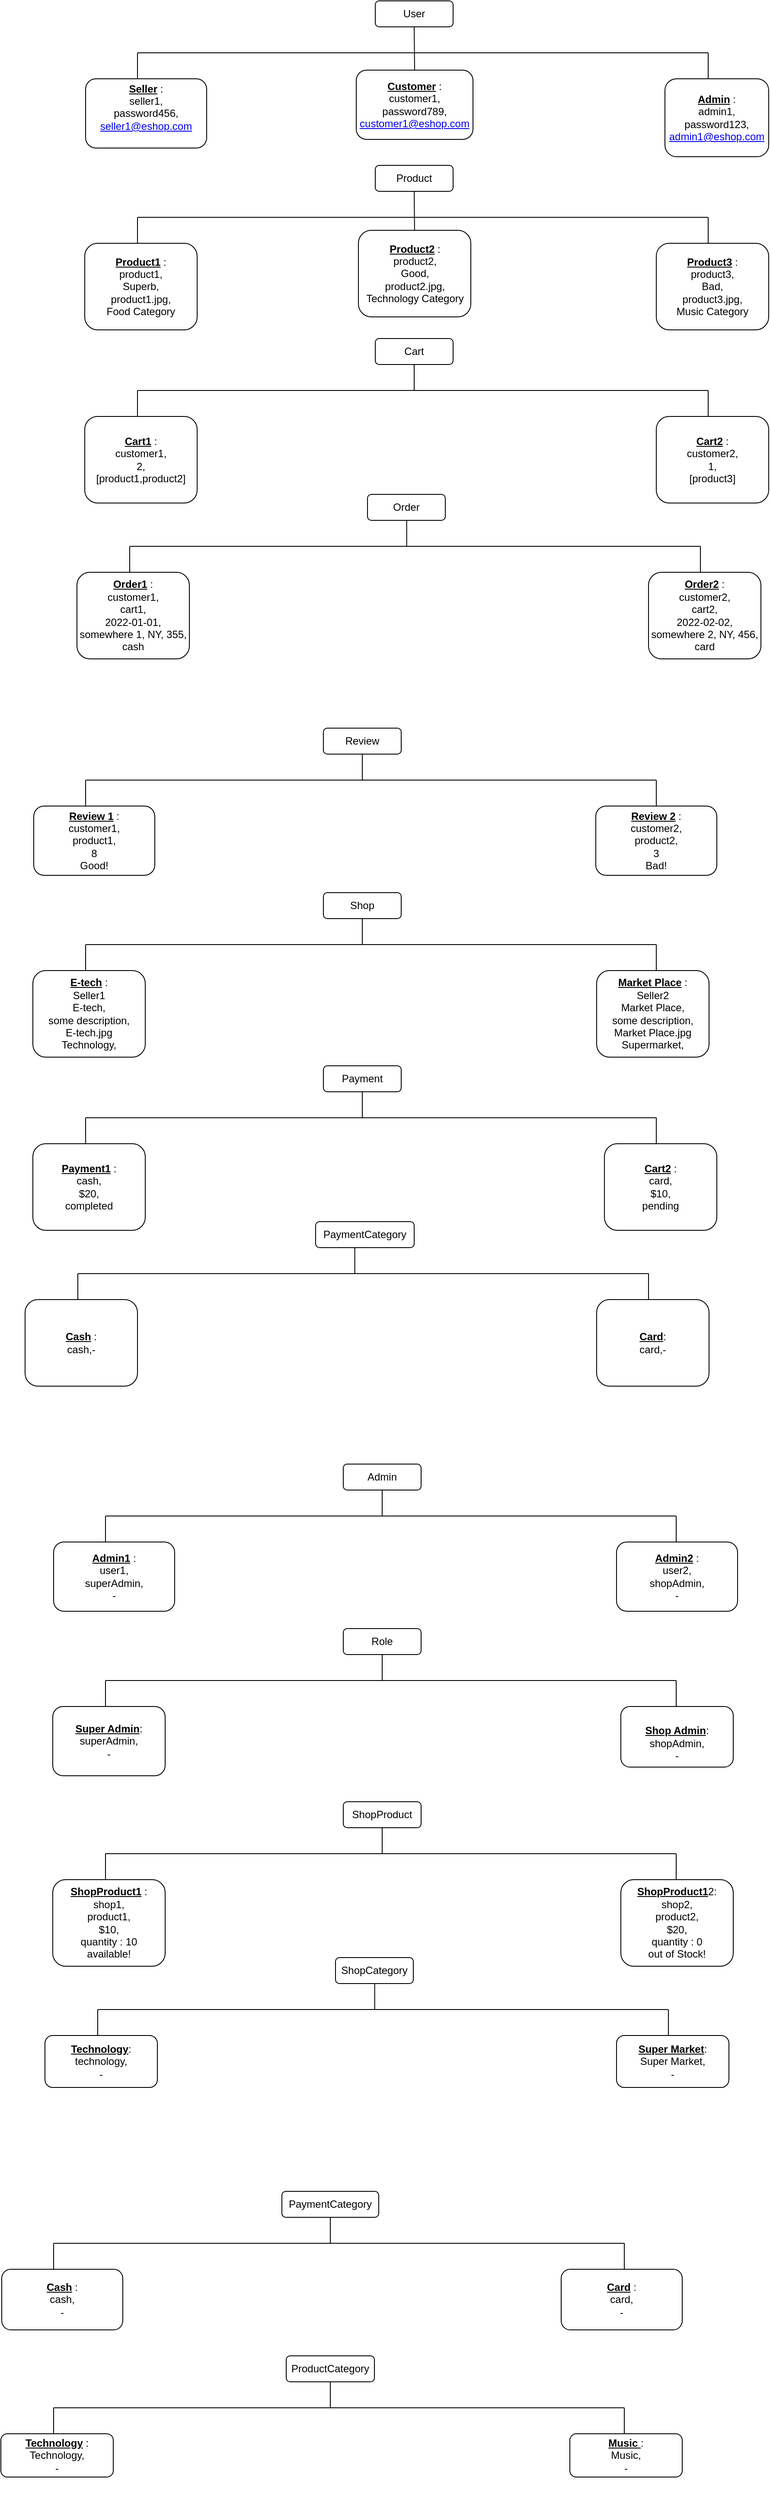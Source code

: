 <mxfile version="20.8.16" type="device"><diagram id="eTIcWyOw3CPI8mqnTK95" name="Page-1"><mxGraphModel dx="1120" dy="427" grid="1" gridSize="10" guides="1" tooltips="1" connect="1" arrows="1" fold="1" page="1" pageScale="1" pageWidth="1100" pageHeight="850" math="0" shadow="0"><root><mxCell id="0"/><mxCell id="1" parent="0"/><mxCell id="rBrUGcWMGf4Iu8-zCQLB-1" value="User" style="rounded=1;whiteSpace=wrap;html=1;" parent="1" vertex="1"><mxGeometry x="505" y="50" width="90" height="30" as="geometry"/></mxCell><mxCell id="rBrUGcWMGf4Iu8-zCQLB-2" value="&lt;div&gt;&lt;u&gt;&lt;b&gt;&lt;br&gt;&lt;/b&gt;&lt;/u&gt;&lt;/div&gt;&lt;div&gt;&lt;u&gt;&lt;b&gt;&lt;br&gt;&lt;/b&gt;&lt;/u&gt;&lt;/div&gt;&lt;div&gt;&lt;u&gt;&lt;b&gt;Customer&lt;/b&gt;&lt;/u&gt; :&lt;/div&gt;&lt;div&gt;customer1,&lt;/div&gt;&lt;div&gt;password789,&lt;/div&gt;&lt;div&gt;&lt;a target=&quot;_new&quot; href=&quot;mailto:admin1@eshop.com&quot;&gt;customer1@eshop.com&lt;/a&gt;&lt;/div&gt;&lt;div&gt;&lt;br&gt;&lt;br&gt;&lt;/div&gt;" style="rounded=1;whiteSpace=wrap;html=1;" parent="1" vertex="1"><mxGeometry x="483" y="130" width="135" height="80" as="geometry"/></mxCell><mxCell id="rBrUGcWMGf4Iu8-zCQLB-3" value="&lt;div&gt;&lt;u&gt;&lt;b&gt;Admin&lt;/b&gt;&lt;/u&gt; :&lt;/div&gt;&lt;div&gt;admin1,&lt;/div&gt;&lt;div&gt;password123,&lt;/div&gt;&lt;div&gt;&lt;a target=&quot;_new&quot; href=&quot;mailto:admin1@eshop.com&quot;&gt;admin1@eshop.com&lt;/a&gt;&lt;/div&gt;" style="rounded=1;whiteSpace=wrap;html=1;" parent="1" vertex="1"><mxGeometry x="840" y="140" width="120" height="90" as="geometry"/></mxCell><mxCell id="rBrUGcWMGf4Iu8-zCQLB-4" value="&lt;div&gt;&lt;u&gt;&lt;b&gt;&lt;br&gt;&lt;/b&gt;&lt;/u&gt;&lt;/div&gt;&lt;div&gt;&lt;u&gt;&lt;b&gt;&lt;br&gt;&lt;/b&gt;&lt;/u&gt;&lt;/div&gt;&lt;div&gt;&lt;u&gt;&lt;b&gt;Seller&lt;/b&gt;&lt;/u&gt; :&lt;/div&gt;&lt;div&gt;seller1,&lt;/div&gt;&lt;div&gt;password456,&lt;/div&gt;&lt;div&gt;&lt;a target=&quot;_new&quot; href=&quot;mailto:admin1@eshop.com&quot;&gt;seller1@eshop.com&lt;/a&gt;&lt;/div&gt;&lt;div&gt;&lt;br&gt;&lt;br&gt;&lt;br&gt;&lt;/div&gt;" style="rounded=1;whiteSpace=wrap;html=1;" parent="1" vertex="1"><mxGeometry x="170" y="140" width="140" height="80" as="geometry"/></mxCell><mxCell id="rBrUGcWMGf4Iu8-zCQLB-5" value="" style="endArrow=none;html=1;rounded=0;entryX=0.5;entryY=1;entryDx=0;entryDy=0;exitX=0.5;exitY=0;exitDx=0;exitDy=0;" parent="1" source="rBrUGcWMGf4Iu8-zCQLB-2" target="rBrUGcWMGf4Iu8-zCQLB-1" edge="1"><mxGeometry width="50" height="50" relative="1" as="geometry"><mxPoint x="650" y="340" as="sourcePoint"/><mxPoint x="700" y="290" as="targetPoint"/></mxGeometry></mxCell><mxCell id="rBrUGcWMGf4Iu8-zCQLB-6" value="" style="endArrow=none;html=1;rounded=0;" parent="1" edge="1"><mxGeometry width="50" height="50" relative="1" as="geometry"><mxPoint x="890" y="110" as="sourcePoint"/><mxPoint x="550" y="110" as="targetPoint"/></mxGeometry></mxCell><mxCell id="rBrUGcWMGf4Iu8-zCQLB-7" value="" style="endArrow=none;html=1;rounded=0;" parent="1" edge="1"><mxGeometry width="50" height="50" relative="1" as="geometry"><mxPoint x="550" y="110" as="sourcePoint"/><mxPoint x="230" y="110" as="targetPoint"/></mxGeometry></mxCell><mxCell id="rBrUGcWMGf4Iu8-zCQLB-8" value="" style="endArrow=none;html=1;rounded=0;" parent="1" edge="1"><mxGeometry width="50" height="50" relative="1" as="geometry"><mxPoint x="890" y="140" as="sourcePoint"/><mxPoint x="890" y="110" as="targetPoint"/></mxGeometry></mxCell><mxCell id="rBrUGcWMGf4Iu8-zCQLB-9" value="" style="endArrow=none;html=1;rounded=0;" parent="1" edge="1"><mxGeometry width="50" height="50" relative="1" as="geometry"><mxPoint x="230" y="140" as="sourcePoint"/><mxPoint x="230" y="110" as="targetPoint"/></mxGeometry></mxCell><mxCell id="rBrUGcWMGf4Iu8-zCQLB-10" value="Product" style="rounded=1;whiteSpace=wrap;html=1;" parent="1" vertex="1"><mxGeometry x="505" y="240" width="90" height="30" as="geometry"/></mxCell><mxCell id="rBrUGcWMGf4Iu8-zCQLB-13" value="&lt;div&gt;&lt;u&gt;&lt;b&gt;&lt;br&gt;&lt;/b&gt;&lt;/u&gt;&lt;/div&gt;&lt;div&gt;&lt;u&gt;&lt;b&gt;&lt;br&gt;&lt;/b&gt;&lt;/u&gt;&lt;/div&gt;&lt;div&gt;&lt;u&gt;&lt;b&gt;&lt;br&gt;&lt;/b&gt;&lt;/u&gt;&lt;/div&gt;&lt;div&gt;&lt;u&gt;&lt;b&gt;Product1&lt;/b&gt;&lt;/u&gt; :&lt;/div&gt;&lt;div&gt;product1,&lt;/div&gt;&lt;div&gt;Superb,&lt;/div&gt;&lt;div&gt;product1.jpg,&lt;/div&gt;&lt;div&gt;Food Category&lt;br&gt;&lt;/div&gt;&lt;div&gt;&lt;br&gt;&lt;br&gt;&lt;br&gt;&lt;/div&gt;" style="rounded=1;whiteSpace=wrap;html=1;" parent="1" vertex="1"><mxGeometry x="169" y="330" width="130" height="100" as="geometry"/></mxCell><mxCell id="rBrUGcWMGf4Iu8-zCQLB-14" value="" style="endArrow=none;html=1;rounded=0;entryX=0.5;entryY=1;entryDx=0;entryDy=0;exitX=0.5;exitY=0;exitDx=0;exitDy=0;" parent="1" target="rBrUGcWMGf4Iu8-zCQLB-10" edge="1"><mxGeometry width="50" height="50" relative="1" as="geometry"><mxPoint x="550.5" y="320" as="sourcePoint"/><mxPoint x="700" y="480" as="targetPoint"/></mxGeometry></mxCell><mxCell id="rBrUGcWMGf4Iu8-zCQLB-15" value="" style="endArrow=none;html=1;rounded=0;" parent="1" edge="1"><mxGeometry width="50" height="50" relative="1" as="geometry"><mxPoint x="890" y="300" as="sourcePoint"/><mxPoint x="550" y="300" as="targetPoint"/></mxGeometry></mxCell><mxCell id="rBrUGcWMGf4Iu8-zCQLB-16" value="" style="endArrow=none;html=1;rounded=0;" parent="1" edge="1"><mxGeometry width="50" height="50" relative="1" as="geometry"><mxPoint x="550" y="300" as="sourcePoint"/><mxPoint x="230" y="300" as="targetPoint"/></mxGeometry></mxCell><mxCell id="rBrUGcWMGf4Iu8-zCQLB-17" value="" style="endArrow=none;html=1;rounded=0;" parent="1" edge="1"><mxGeometry width="50" height="50" relative="1" as="geometry"><mxPoint x="890" y="330" as="sourcePoint"/><mxPoint x="890" y="300" as="targetPoint"/></mxGeometry></mxCell><mxCell id="rBrUGcWMGf4Iu8-zCQLB-18" value="" style="endArrow=none;html=1;rounded=0;" parent="1" edge="1"><mxGeometry width="50" height="50" relative="1" as="geometry"><mxPoint x="230" y="330" as="sourcePoint"/><mxPoint x="230" y="300" as="targetPoint"/></mxGeometry></mxCell><mxCell id="rBrUGcWMGf4Iu8-zCQLB-19" value="&lt;div&gt;&lt;u&gt;&lt;b&gt;&lt;br&gt;&lt;/b&gt;&lt;/u&gt;&lt;/div&gt;&lt;div&gt;&lt;u&gt;&lt;b&gt;&lt;br&gt;&lt;/b&gt;&lt;/u&gt;&lt;/div&gt;&lt;div&gt;&lt;u&gt;&lt;b&gt;&lt;br&gt;&lt;/b&gt;&lt;/u&gt;&lt;/div&gt;&lt;div&gt;&lt;u&gt;&lt;b&gt;Product2&lt;/b&gt;&lt;/u&gt; :&lt;/div&gt;&lt;div&gt;product2,&lt;/div&gt;&lt;div&gt;Good,&lt;/div&gt;&lt;div&gt;product2.jpg,&lt;/div&gt;&lt;div&gt;Technology Category&lt;br&gt;&lt;/div&gt;&lt;div&gt;&lt;br&gt;&lt;br&gt;&lt;br&gt;&lt;/div&gt;" style="rounded=1;whiteSpace=wrap;html=1;" parent="1" vertex="1"><mxGeometry x="485.5" y="315" width="130" height="100" as="geometry"/></mxCell><mxCell id="rBrUGcWMGf4Iu8-zCQLB-20" value="&lt;div&gt;&lt;u&gt;&lt;b&gt;&lt;br&gt;&lt;/b&gt;&lt;/u&gt;&lt;/div&gt;&lt;div&gt;&lt;u&gt;&lt;b&gt;&lt;br&gt;&lt;/b&gt;&lt;/u&gt;&lt;/div&gt;&lt;div&gt;&lt;u&gt;&lt;b&gt;&lt;br&gt;&lt;/b&gt;&lt;/u&gt;&lt;/div&gt;&lt;div&gt;&lt;u&gt;&lt;b&gt;Product3&lt;/b&gt;&lt;/u&gt; :&lt;/div&gt;&lt;div&gt;product3,&lt;/div&gt;&lt;div&gt;Bad,&lt;/div&gt;&lt;div&gt;product3.jpg,&lt;/div&gt;&lt;div&gt;Music Category&lt;br&gt;&lt;/div&gt;&lt;div&gt;&lt;br&gt;&lt;br&gt;&lt;br&gt;&lt;/div&gt;" style="rounded=1;whiteSpace=wrap;html=1;" parent="1" vertex="1"><mxGeometry x="830" y="330" width="130" height="100" as="geometry"/></mxCell><mxCell id="rBrUGcWMGf4Iu8-zCQLB-21" value="Cart" style="rounded=1;whiteSpace=wrap;html=1;" parent="1" vertex="1"><mxGeometry x="505" y="440" width="90" height="30" as="geometry"/></mxCell><mxCell id="rBrUGcWMGf4Iu8-zCQLB-22" value="&lt;div&gt;&lt;u&gt;&lt;b&gt;&lt;br&gt;&lt;/b&gt;&lt;/u&gt;&lt;/div&gt;&lt;div&gt;&lt;u&gt;&lt;b&gt;&lt;br&gt;&lt;/b&gt;&lt;/u&gt;&lt;/div&gt;&lt;div&gt;&lt;u&gt;&lt;b&gt;&lt;br&gt;&lt;/b&gt;&lt;/u&gt;&lt;/div&gt;&lt;div&gt;&lt;u&gt;&lt;b&gt;Cart1&lt;/b&gt;&lt;/u&gt; :&lt;/div&gt;&lt;div&gt;customer1,&lt;/div&gt;&lt;div&gt;2,&lt;/div&gt;[product1,product2]&lt;br&gt;&lt;div&gt;&lt;br&gt;&lt;br&gt;&lt;br&gt;&lt;/div&gt;" style="rounded=1;whiteSpace=wrap;html=1;" parent="1" vertex="1"><mxGeometry x="169" y="530" width="130" height="100" as="geometry"/></mxCell><mxCell id="rBrUGcWMGf4Iu8-zCQLB-23" value="" style="endArrow=none;html=1;rounded=0;" parent="1" edge="1"><mxGeometry width="50" height="50" relative="1" as="geometry"><mxPoint x="890" y="500" as="sourcePoint"/><mxPoint x="550" y="500" as="targetPoint"/></mxGeometry></mxCell><mxCell id="rBrUGcWMGf4Iu8-zCQLB-24" value="" style="endArrow=none;html=1;rounded=0;" parent="1" edge="1"><mxGeometry width="50" height="50" relative="1" as="geometry"><mxPoint x="550" y="500" as="sourcePoint"/><mxPoint x="230" y="500" as="targetPoint"/></mxGeometry></mxCell><mxCell id="rBrUGcWMGf4Iu8-zCQLB-27" value="" style="endArrow=none;html=1;rounded=0;" parent="1" edge="1"><mxGeometry width="50" height="50" relative="1" as="geometry"><mxPoint x="230" y="530" as="sourcePoint"/><mxPoint x="230" y="500" as="targetPoint"/></mxGeometry></mxCell><mxCell id="rBrUGcWMGf4Iu8-zCQLB-32" value="" style="endArrow=none;html=1;rounded=0;" parent="1" edge="1"><mxGeometry width="50" height="50" relative="1" as="geometry"><mxPoint x="890" y="530" as="sourcePoint"/><mxPoint x="890" y="500" as="targetPoint"/></mxGeometry></mxCell><mxCell id="rBrUGcWMGf4Iu8-zCQLB-33" value="" style="endArrow=none;html=1;rounded=0;entryX=0.5;entryY=1;entryDx=0;entryDy=0;" parent="1" target="rBrUGcWMGf4Iu8-zCQLB-21" edge="1"><mxGeometry width="50" height="50" relative="1" as="geometry"><mxPoint x="550" y="500" as="sourcePoint"/><mxPoint x="660" y="470" as="targetPoint"/></mxGeometry></mxCell><mxCell id="rBrUGcWMGf4Iu8-zCQLB-34" value="&lt;div&gt;&lt;u&gt;&lt;b&gt;&lt;br&gt;&lt;/b&gt;&lt;/u&gt;&lt;/div&gt;&lt;div&gt;&lt;u&gt;&lt;b&gt;&lt;br&gt;&lt;/b&gt;&lt;/u&gt;&lt;/div&gt;&lt;div&gt;&lt;u&gt;&lt;b&gt;&lt;br&gt;&lt;/b&gt;&lt;/u&gt;&lt;/div&gt;&lt;div&gt;&lt;u&gt;&lt;b&gt;Cart2&lt;/b&gt;&lt;/u&gt; :&lt;/div&gt;&lt;div&gt;customer2,&lt;/div&gt;&lt;div&gt;1,&lt;/div&gt;[product3]&lt;br&gt;&lt;div&gt;&lt;br&gt;&lt;br&gt;&lt;br&gt;&lt;/div&gt;" style="rounded=1;whiteSpace=wrap;html=1;" parent="1" vertex="1"><mxGeometry x="830" y="530" width="130" height="100" as="geometry"/></mxCell><mxCell id="rBrUGcWMGf4Iu8-zCQLB-35" value="Order" style="rounded=1;whiteSpace=wrap;html=1;" parent="1" vertex="1"><mxGeometry x="496" y="620" width="90" height="30" as="geometry"/></mxCell><mxCell id="rBrUGcWMGf4Iu8-zCQLB-36" value="&lt;div&gt;&lt;u&gt;&lt;b&gt;&lt;br&gt;&lt;/b&gt;&lt;/u&gt;&lt;/div&gt;&lt;div&gt;&lt;u&gt;&lt;b&gt;Order1&lt;/b&gt;&lt;/u&gt; :&lt;/div&gt;&lt;div&gt;customer1,&lt;/div&gt;&lt;div&gt;cart1,&lt;/div&gt;2022-01-01,&lt;div&gt;somewhere 1, NY, 355,&lt;/div&gt;&lt;div&gt;cash&lt;br&gt;&lt;br&gt;&lt;/div&gt;" style="rounded=1;whiteSpace=wrap;html=1;" parent="1" vertex="1"><mxGeometry x="160" y="710" width="130" height="100" as="geometry"/></mxCell><mxCell id="rBrUGcWMGf4Iu8-zCQLB-37" value="" style="endArrow=none;html=1;rounded=0;" parent="1" edge="1"><mxGeometry width="50" height="50" relative="1" as="geometry"><mxPoint x="881" y="680" as="sourcePoint"/><mxPoint x="541" y="680" as="targetPoint"/></mxGeometry></mxCell><mxCell id="rBrUGcWMGf4Iu8-zCQLB-38" value="" style="endArrow=none;html=1;rounded=0;" parent="1" edge="1"><mxGeometry width="50" height="50" relative="1" as="geometry"><mxPoint x="541" y="680" as="sourcePoint"/><mxPoint x="221" y="680" as="targetPoint"/></mxGeometry></mxCell><mxCell id="rBrUGcWMGf4Iu8-zCQLB-39" value="" style="endArrow=none;html=1;rounded=0;" parent="1" edge="1"><mxGeometry width="50" height="50" relative="1" as="geometry"><mxPoint x="221" y="710" as="sourcePoint"/><mxPoint x="221" y="680" as="targetPoint"/></mxGeometry></mxCell><mxCell id="rBrUGcWMGf4Iu8-zCQLB-41" value="" style="endArrow=none;html=1;rounded=0;entryX=0.5;entryY=1;entryDx=0;entryDy=0;" parent="1" edge="1"><mxGeometry width="50" height="50" relative="1" as="geometry"><mxPoint x="541.32" y="680" as="sourcePoint"/><mxPoint x="541.32" y="650" as="targetPoint"/></mxGeometry></mxCell><mxCell id="rBrUGcWMGf4Iu8-zCQLB-42" value="" style="endArrow=none;html=1;rounded=0;entryX=0.5;entryY=1;entryDx=0;entryDy=0;" parent="1" edge="1"><mxGeometry width="50" height="50" relative="1" as="geometry"><mxPoint x="881" y="710" as="sourcePoint"/><mxPoint x="881" y="680" as="targetPoint"/></mxGeometry></mxCell><mxCell id="rBrUGcWMGf4Iu8-zCQLB-43" value="&lt;div&gt;&lt;u&gt;&lt;b&gt;&lt;br&gt;&lt;/b&gt;&lt;/u&gt;&lt;/div&gt;&lt;div&gt;&lt;u&gt;&lt;b&gt;Order2&lt;/b&gt;&lt;/u&gt; :&lt;/div&gt;&lt;div&gt;customer2,&lt;/div&gt;&lt;div&gt;cart2,&lt;/div&gt;2022-02-02,&lt;div&gt;somewhere 2, NY, 456,&lt;/div&gt;&lt;div&gt;card&lt;br&gt;&lt;br&gt;&lt;/div&gt;" style="rounded=1;whiteSpace=wrap;html=1;" parent="1" vertex="1"><mxGeometry x="821" y="710" width="130" height="100" as="geometry"/></mxCell><mxCell id="pLvJHmF-x3CazgX4-wGJ-3" value="Review" style="rounded=1;whiteSpace=wrap;html=1;" vertex="1" parent="1"><mxGeometry x="445" y="890" width="90" height="30" as="geometry"/></mxCell><mxCell id="pLvJHmF-x3CazgX4-wGJ-6" value="&lt;div&gt;&lt;u&gt;&lt;b&gt;&lt;br&gt;&lt;/b&gt;&lt;/u&gt;&lt;/div&gt;&lt;div&gt;&lt;u&gt;&lt;b&gt;&lt;br&gt;&lt;/b&gt;&lt;/u&gt;&lt;/div&gt;&lt;div&gt;&lt;u&gt;&lt;b&gt;Review 1&lt;/b&gt;&lt;/u&gt; :&lt;/div&gt;&lt;div&gt;customer1,&lt;/div&gt;&lt;div&gt;product1,&lt;/div&gt;&lt;div&gt;8&lt;br&gt;&lt;/div&gt;&lt;div&gt;Good!&lt;br&gt;&lt;br&gt;&lt;br&gt;&lt;/div&gt;" style="rounded=1;whiteSpace=wrap;html=1;" vertex="1" parent="1"><mxGeometry x="110" y="980" width="140" height="80" as="geometry"/></mxCell><mxCell id="pLvJHmF-x3CazgX4-wGJ-7" value="" style="endArrow=none;html=1;rounded=0;entryX=0.5;entryY=1;entryDx=0;entryDy=0;" edge="1" parent="1" target="pLvJHmF-x3CazgX4-wGJ-3"><mxGeometry width="50" height="50" relative="1" as="geometry"><mxPoint x="490" y="950" as="sourcePoint"/><mxPoint x="640" y="1130" as="targetPoint"/></mxGeometry></mxCell><mxCell id="pLvJHmF-x3CazgX4-wGJ-8" value="" style="endArrow=none;html=1;rounded=0;" edge="1" parent="1"><mxGeometry width="50" height="50" relative="1" as="geometry"><mxPoint x="830" y="950" as="sourcePoint"/><mxPoint x="490" y="950" as="targetPoint"/></mxGeometry></mxCell><mxCell id="pLvJHmF-x3CazgX4-wGJ-9" value="" style="endArrow=none;html=1;rounded=0;" edge="1" parent="1"><mxGeometry width="50" height="50" relative="1" as="geometry"><mxPoint x="490" y="950" as="sourcePoint"/><mxPoint x="170" y="950" as="targetPoint"/></mxGeometry></mxCell><mxCell id="pLvJHmF-x3CazgX4-wGJ-10" value="" style="endArrow=none;html=1;rounded=0;" edge="1" parent="1"><mxGeometry width="50" height="50" relative="1" as="geometry"><mxPoint x="830" y="980" as="sourcePoint"/><mxPoint x="830" y="950" as="targetPoint"/></mxGeometry></mxCell><mxCell id="pLvJHmF-x3CazgX4-wGJ-11" value="" style="endArrow=none;html=1;rounded=0;" edge="1" parent="1"><mxGeometry width="50" height="50" relative="1" as="geometry"><mxPoint x="170" y="980" as="sourcePoint"/><mxPoint x="170" y="950" as="targetPoint"/></mxGeometry></mxCell><mxCell id="pLvJHmF-x3CazgX4-wGJ-12" value="Shop" style="rounded=1;whiteSpace=wrap;html=1;" vertex="1" parent="1"><mxGeometry x="445" y="1080" width="90" height="30" as="geometry"/></mxCell><mxCell id="pLvJHmF-x3CazgX4-wGJ-13" value="&lt;div&gt;&lt;u&gt;&lt;b&gt;&lt;br&gt;&lt;/b&gt;&lt;/u&gt;&lt;/div&gt;&lt;div&gt;&lt;u&gt;&lt;b&gt;&lt;br&gt;&lt;/b&gt;&lt;/u&gt;&lt;/div&gt;&lt;div&gt;&lt;u&gt;&lt;b&gt;&lt;br&gt;&lt;/b&gt;&lt;/u&gt;&lt;/div&gt;&lt;div&gt;&lt;u&gt;&lt;b&gt;E-tech&lt;/b&gt;&lt;/u&gt; :&lt;/div&gt;&lt;div&gt;Seller1&lt;/div&gt;&lt;div&gt;E-tech,&lt;/div&gt;&lt;div&gt;some description,&lt;/div&gt;&lt;div&gt;E-tech.jpg&lt;br&gt;&lt;div&gt;Technology,&lt;/div&gt;&lt;br&gt;&lt;br&gt;&lt;br&gt;&lt;/div&gt;" style="rounded=1;whiteSpace=wrap;html=1;" vertex="1" parent="1"><mxGeometry x="109" y="1170" width="130" height="100" as="geometry"/></mxCell><mxCell id="pLvJHmF-x3CazgX4-wGJ-15" value="" style="endArrow=none;html=1;rounded=0;" edge="1" parent="1"><mxGeometry width="50" height="50" relative="1" as="geometry"><mxPoint x="830" y="1140" as="sourcePoint"/><mxPoint x="490" y="1140" as="targetPoint"/></mxGeometry></mxCell><mxCell id="pLvJHmF-x3CazgX4-wGJ-16" value="" style="endArrow=none;html=1;rounded=0;" edge="1" parent="1"><mxGeometry width="50" height="50" relative="1" as="geometry"><mxPoint x="490" y="1140" as="sourcePoint"/><mxPoint x="170" y="1140" as="targetPoint"/></mxGeometry></mxCell><mxCell id="pLvJHmF-x3CazgX4-wGJ-17" value="" style="endArrow=none;html=1;rounded=0;" edge="1" parent="1"><mxGeometry width="50" height="50" relative="1" as="geometry"><mxPoint x="830" y="1170" as="sourcePoint"/><mxPoint x="830" y="1140" as="targetPoint"/></mxGeometry></mxCell><mxCell id="pLvJHmF-x3CazgX4-wGJ-18" value="" style="endArrow=none;html=1;rounded=0;" edge="1" parent="1"><mxGeometry width="50" height="50" relative="1" as="geometry"><mxPoint x="170" y="1170" as="sourcePoint"/><mxPoint x="170" y="1140" as="targetPoint"/></mxGeometry></mxCell><mxCell id="pLvJHmF-x3CazgX4-wGJ-21" value="Payment" style="rounded=1;whiteSpace=wrap;html=1;" vertex="1" parent="1"><mxGeometry x="445" y="1280" width="90" height="30" as="geometry"/></mxCell><mxCell id="pLvJHmF-x3CazgX4-wGJ-22" value="&lt;div&gt;&lt;u&gt;&lt;b&gt;&lt;br&gt;&lt;/b&gt;&lt;/u&gt;&lt;/div&gt;&lt;div&gt;&lt;u&gt;&lt;b&gt;&lt;br&gt;&lt;/b&gt;&lt;/u&gt;&lt;/div&gt;&lt;div&gt;&lt;u&gt;&lt;b&gt;&lt;br&gt;&lt;/b&gt;&lt;/u&gt;&lt;/div&gt;&lt;div&gt;&lt;u&gt;&lt;b&gt;Payment1&lt;/b&gt;&lt;/u&gt; :&lt;/div&gt;&lt;div&gt;cash,&lt;/div&gt;&lt;div&gt;$20,&lt;/div&gt;completed&lt;br&gt;&lt;div&gt;&lt;br&gt;&lt;br&gt;&lt;br&gt;&lt;/div&gt;" style="rounded=1;whiteSpace=wrap;html=1;" vertex="1" parent="1"><mxGeometry x="109" y="1370" width="130" height="100" as="geometry"/></mxCell><mxCell id="pLvJHmF-x3CazgX4-wGJ-23" value="" style="endArrow=none;html=1;rounded=0;" edge="1" parent="1"><mxGeometry width="50" height="50" relative="1" as="geometry"><mxPoint x="830" y="1340" as="sourcePoint"/><mxPoint x="490" y="1340" as="targetPoint"/></mxGeometry></mxCell><mxCell id="pLvJHmF-x3CazgX4-wGJ-24" value="" style="endArrow=none;html=1;rounded=0;" edge="1" parent="1"><mxGeometry width="50" height="50" relative="1" as="geometry"><mxPoint x="490" y="1340" as="sourcePoint"/><mxPoint x="170" y="1340" as="targetPoint"/></mxGeometry></mxCell><mxCell id="pLvJHmF-x3CazgX4-wGJ-25" value="" style="endArrow=none;html=1;rounded=0;" edge="1" parent="1"><mxGeometry width="50" height="50" relative="1" as="geometry"><mxPoint x="170" y="1370" as="sourcePoint"/><mxPoint x="170" y="1340" as="targetPoint"/></mxGeometry></mxCell><mxCell id="pLvJHmF-x3CazgX4-wGJ-26" value="" style="endArrow=none;html=1;rounded=0;" edge="1" parent="1"><mxGeometry width="50" height="50" relative="1" as="geometry"><mxPoint x="830" y="1370" as="sourcePoint"/><mxPoint x="830" y="1340" as="targetPoint"/></mxGeometry></mxCell><mxCell id="pLvJHmF-x3CazgX4-wGJ-27" value="" style="endArrow=none;html=1;rounded=0;entryX=0.5;entryY=1;entryDx=0;entryDy=0;" edge="1" parent="1" target="pLvJHmF-x3CazgX4-wGJ-21"><mxGeometry width="50" height="50" relative="1" as="geometry"><mxPoint x="490" y="1340" as="sourcePoint"/><mxPoint x="600" y="1310" as="targetPoint"/></mxGeometry></mxCell><mxCell id="pLvJHmF-x3CazgX4-wGJ-28" value="&lt;div&gt;&lt;u&gt;&lt;b&gt;&lt;br&gt;&lt;/b&gt;&lt;/u&gt;&lt;/div&gt;&lt;div&gt;&lt;u&gt;&lt;b&gt;&lt;br&gt;&lt;/b&gt;&lt;/u&gt;&lt;/div&gt;&lt;div&gt;&lt;u&gt;&lt;b&gt;&lt;br&gt;&lt;/b&gt;&lt;/u&gt;&lt;/div&gt;&lt;div&gt;&lt;u&gt;&lt;b&gt;Cart2&lt;/b&gt;&lt;/u&gt; :&lt;/div&gt;&lt;div&gt;card,&lt;/div&gt;&lt;div&gt;$10,&lt;/div&gt;pending&lt;br&gt;&lt;div&gt;&lt;br&gt;&lt;br&gt;&lt;br&gt;&lt;/div&gt;" style="rounded=1;whiteSpace=wrap;html=1;" vertex="1" parent="1"><mxGeometry x="770" y="1370" width="130" height="100" as="geometry"/></mxCell><mxCell id="pLvJHmF-x3CazgX4-wGJ-29" value="PaymentCategory" style="rounded=1;whiteSpace=wrap;html=1;" vertex="1" parent="1"><mxGeometry x="436" y="1460" width="114" height="30" as="geometry"/></mxCell><mxCell id="pLvJHmF-x3CazgX4-wGJ-30" value="&lt;div&gt;&lt;u&gt;&lt;b&gt;&lt;br&gt;&lt;/b&gt;&lt;/u&gt;&lt;/div&gt;&lt;div&gt;&lt;u&gt;&lt;b&gt;Cash&lt;/b&gt;&lt;/u&gt; :&lt;/div&gt;&lt;div&gt;cash,-&lt;br&gt;&lt;br&gt;&lt;/div&gt;" style="rounded=1;whiteSpace=wrap;html=1;" vertex="1" parent="1"><mxGeometry x="100" y="1550" width="130" height="100" as="geometry"/></mxCell><mxCell id="pLvJHmF-x3CazgX4-wGJ-31" value="" style="endArrow=none;html=1;rounded=0;" edge="1" parent="1"><mxGeometry width="50" height="50" relative="1" as="geometry"><mxPoint x="821" y="1520" as="sourcePoint"/><mxPoint x="481" y="1520" as="targetPoint"/></mxGeometry></mxCell><mxCell id="pLvJHmF-x3CazgX4-wGJ-32" value="" style="endArrow=none;html=1;rounded=0;" edge="1" parent="1"><mxGeometry width="50" height="50" relative="1" as="geometry"><mxPoint x="481" y="1520" as="sourcePoint"/><mxPoint x="161" y="1520" as="targetPoint"/></mxGeometry></mxCell><mxCell id="pLvJHmF-x3CazgX4-wGJ-33" value="" style="endArrow=none;html=1;rounded=0;" edge="1" parent="1"><mxGeometry width="50" height="50" relative="1" as="geometry"><mxPoint x="161" y="1550" as="sourcePoint"/><mxPoint x="161" y="1520" as="targetPoint"/></mxGeometry></mxCell><mxCell id="pLvJHmF-x3CazgX4-wGJ-34" value="" style="endArrow=none;html=1;rounded=0;entryX=0.5;entryY=1;entryDx=0;entryDy=0;" edge="1" parent="1"><mxGeometry width="50" height="50" relative="1" as="geometry"><mxPoint x="481.32" y="1520" as="sourcePoint"/><mxPoint x="481.32" y="1490" as="targetPoint"/></mxGeometry></mxCell><mxCell id="pLvJHmF-x3CazgX4-wGJ-35" value="" style="endArrow=none;html=1;rounded=0;entryX=0.5;entryY=1;entryDx=0;entryDy=0;" edge="1" parent="1"><mxGeometry width="50" height="50" relative="1" as="geometry"><mxPoint x="821" y="1550" as="sourcePoint"/><mxPoint x="821" y="1520" as="targetPoint"/></mxGeometry></mxCell><mxCell id="pLvJHmF-x3CazgX4-wGJ-36" value="&lt;div&gt;&lt;u&gt;&lt;b&gt;&lt;br&gt;&lt;/b&gt;&lt;/u&gt;&lt;/div&gt;&lt;div&gt;&lt;u&gt;&lt;b&gt;Card&lt;/b&gt;&lt;/u&gt;:&lt;/div&gt;&lt;div&gt;card,-&lt;br&gt;&lt;br&gt;&lt;/div&gt;" style="rounded=1;whiteSpace=wrap;html=1;" vertex="1" parent="1"><mxGeometry x="761" y="1550" width="130" height="100" as="geometry"/></mxCell><mxCell id="pLvJHmF-x3CazgX4-wGJ-37" value="" style="endArrow=none;html=1;rounded=0;entryX=0.5;entryY=1;entryDx=0;entryDy=0;" edge="1" parent="1" target="pLvJHmF-x3CazgX4-wGJ-12"><mxGeometry width="50" height="50" relative="1" as="geometry"><mxPoint x="490" y="1140" as="sourcePoint"/><mxPoint x="500" y="1320" as="targetPoint"/></mxGeometry></mxCell><mxCell id="pLvJHmF-x3CazgX4-wGJ-38" value="&lt;div&gt;&lt;u&gt;&lt;b&gt;&lt;br&gt;&lt;/b&gt;&lt;/u&gt;&lt;/div&gt;&lt;div&gt;&lt;u&gt;&lt;b&gt;&lt;br&gt;&lt;/b&gt;&lt;/u&gt;&lt;/div&gt;&lt;div&gt;&lt;u&gt;&lt;b&gt;&lt;br&gt;&lt;/b&gt;&lt;/u&gt;&lt;/div&gt;&lt;div&gt;&lt;u&gt;&lt;b&gt;Market Place&lt;/b&gt;&lt;/u&gt; :&lt;/div&gt;&lt;div&gt;Seller2&lt;/div&gt;&lt;div&gt;Market Place,&lt;/div&gt;&lt;div&gt;some description,&lt;/div&gt;&lt;div&gt;Market Place.jpg&lt;br&gt;&lt;div&gt;Supermarket,&lt;/div&gt;&lt;br&gt;&lt;br&gt;&lt;br&gt;&lt;/div&gt;" style="rounded=1;whiteSpace=wrap;html=1;" vertex="1" parent="1"><mxGeometry x="761" y="1170" width="130" height="100" as="geometry"/></mxCell><mxCell id="pLvJHmF-x3CazgX4-wGJ-39" value="&lt;div&gt;&lt;u&gt;&lt;b&gt;&lt;br&gt;&lt;/b&gt;&lt;/u&gt;&lt;/div&gt;&lt;div&gt;&lt;u&gt;&lt;b&gt;&lt;br&gt;&lt;/b&gt;&lt;/u&gt;&lt;/div&gt;&lt;div&gt;&lt;u&gt;&lt;b&gt;Review 2&lt;/b&gt;&lt;/u&gt; :&lt;/div&gt;&lt;div&gt;customer2,&lt;/div&gt;&lt;div&gt;product2,&lt;/div&gt;&lt;div&gt;3&lt;br&gt;&lt;/div&gt;&lt;div&gt;Bad!&lt;br&gt;&lt;br&gt;&lt;br&gt;&lt;/div&gt;" style="rounded=1;whiteSpace=wrap;html=1;" vertex="1" parent="1"><mxGeometry x="760" y="980" width="140" height="80" as="geometry"/></mxCell><mxCell id="pLvJHmF-x3CazgX4-wGJ-40" value="Admin" style="rounded=1;whiteSpace=wrap;html=1;" vertex="1" parent="1"><mxGeometry x="468" y="1740" width="90" height="30" as="geometry"/></mxCell><mxCell id="pLvJHmF-x3CazgX4-wGJ-43" value="&lt;div&gt;&lt;u&gt;&lt;b&gt;&lt;br&gt;&lt;/b&gt;&lt;/u&gt;&lt;/div&gt;&lt;div&gt;&lt;u&gt;&lt;b&gt;&lt;br&gt;&lt;/b&gt;&lt;/u&gt;&lt;/div&gt;&lt;div&gt;&lt;u&gt;&lt;b&gt;Admin1&lt;/b&gt;&lt;/u&gt; :&lt;/div&gt;&lt;div&gt;user1,&lt;/div&gt;&lt;div&gt;superAdmin,&lt;/div&gt;&lt;div&gt;-&lt;br&gt;&lt;br&gt;&lt;br&gt;&lt;/div&gt;" style="rounded=1;whiteSpace=wrap;html=1;" vertex="1" parent="1"><mxGeometry x="133" y="1830" width="140" height="80" as="geometry"/></mxCell><mxCell id="pLvJHmF-x3CazgX4-wGJ-44" value="" style="endArrow=none;html=1;rounded=0;entryX=0.5;entryY=1;entryDx=0;entryDy=0;" edge="1" parent="1" target="pLvJHmF-x3CazgX4-wGJ-40"><mxGeometry width="50" height="50" relative="1" as="geometry"><mxPoint x="513" y="1800" as="sourcePoint"/><mxPoint x="663" y="1980" as="targetPoint"/></mxGeometry></mxCell><mxCell id="pLvJHmF-x3CazgX4-wGJ-45" value="" style="endArrow=none;html=1;rounded=0;" edge="1" parent="1"><mxGeometry width="50" height="50" relative="1" as="geometry"><mxPoint x="853" y="1800" as="sourcePoint"/><mxPoint x="513" y="1800" as="targetPoint"/></mxGeometry></mxCell><mxCell id="pLvJHmF-x3CazgX4-wGJ-46" value="" style="endArrow=none;html=1;rounded=0;" edge="1" parent="1"><mxGeometry width="50" height="50" relative="1" as="geometry"><mxPoint x="513" y="1800" as="sourcePoint"/><mxPoint x="193" y="1800" as="targetPoint"/></mxGeometry></mxCell><mxCell id="pLvJHmF-x3CazgX4-wGJ-47" value="" style="endArrow=none;html=1;rounded=0;" edge="1" parent="1"><mxGeometry width="50" height="50" relative="1" as="geometry"><mxPoint x="853" y="1830" as="sourcePoint"/><mxPoint x="853" y="1800" as="targetPoint"/></mxGeometry></mxCell><mxCell id="pLvJHmF-x3CazgX4-wGJ-48" value="" style="endArrow=none;html=1;rounded=0;" edge="1" parent="1"><mxGeometry width="50" height="50" relative="1" as="geometry"><mxPoint x="193" y="1830" as="sourcePoint"/><mxPoint x="193" y="1800" as="targetPoint"/></mxGeometry></mxCell><mxCell id="pLvJHmF-x3CazgX4-wGJ-49" value="Role" style="rounded=1;whiteSpace=wrap;html=1;" vertex="1" parent="1"><mxGeometry x="468" y="1930" width="90" height="30" as="geometry"/></mxCell><mxCell id="pLvJHmF-x3CazgX4-wGJ-50" value="&lt;div&gt;&lt;u&gt;&lt;b&gt;&lt;br&gt;&lt;/b&gt;&lt;/u&gt;&lt;/div&gt;&lt;div&gt;&lt;u&gt;&lt;b&gt;&lt;br&gt;&lt;/b&gt;&lt;/u&gt;&lt;/div&gt;&lt;div&gt;&lt;u&gt;&lt;b&gt;&lt;br&gt;&lt;/b&gt;&lt;/u&gt;&lt;/div&gt;&lt;div&gt;&lt;u&gt;&lt;b&gt;Super Admin&lt;/b&gt;&lt;/u&gt;:&lt;/div&gt;&lt;div&gt;superAdmin,&lt;/div&gt;&lt;div&gt;-&lt;/div&gt;&lt;div&gt;&lt;br&gt;&lt;br&gt;&lt;br&gt;&lt;/div&gt;" style="rounded=1;whiteSpace=wrap;html=1;" vertex="1" parent="1"><mxGeometry x="132" y="2020" width="130" height="80" as="geometry"/></mxCell><mxCell id="pLvJHmF-x3CazgX4-wGJ-51" value="" style="endArrow=none;html=1;rounded=0;entryX=0.5;entryY=1;entryDx=0;entryDy=0;" edge="1" parent="1" target="pLvJHmF-x3CazgX4-wGJ-49"><mxGeometry width="50" height="50" relative="1" as="geometry"><mxPoint x="513" y="1990" as="sourcePoint"/><mxPoint x="663" y="2170" as="targetPoint"/></mxGeometry></mxCell><mxCell id="pLvJHmF-x3CazgX4-wGJ-52" value="" style="endArrow=none;html=1;rounded=0;" edge="1" parent="1"><mxGeometry width="50" height="50" relative="1" as="geometry"><mxPoint x="853" y="1990" as="sourcePoint"/><mxPoint x="513" y="1990" as="targetPoint"/></mxGeometry></mxCell><mxCell id="pLvJHmF-x3CazgX4-wGJ-53" value="" style="endArrow=none;html=1;rounded=0;" edge="1" parent="1"><mxGeometry width="50" height="50" relative="1" as="geometry"><mxPoint x="513" y="1990" as="sourcePoint"/><mxPoint x="193" y="1990" as="targetPoint"/></mxGeometry></mxCell><mxCell id="pLvJHmF-x3CazgX4-wGJ-54" value="" style="endArrow=none;html=1;rounded=0;" edge="1" parent="1"><mxGeometry width="50" height="50" relative="1" as="geometry"><mxPoint x="853" y="2020" as="sourcePoint"/><mxPoint x="853" y="1990" as="targetPoint"/></mxGeometry></mxCell><mxCell id="pLvJHmF-x3CazgX4-wGJ-55" value="" style="endArrow=none;html=1;rounded=0;" edge="1" parent="1"><mxGeometry width="50" height="50" relative="1" as="geometry"><mxPoint x="193" y="2020" as="sourcePoint"/><mxPoint x="193" y="1990" as="targetPoint"/></mxGeometry></mxCell><mxCell id="pLvJHmF-x3CazgX4-wGJ-58" value="ShopProduct" style="rounded=1;whiteSpace=wrap;html=1;" vertex="1" parent="1"><mxGeometry x="468" y="2130" width="90" height="30" as="geometry"/></mxCell><mxCell id="pLvJHmF-x3CazgX4-wGJ-59" value="&lt;div&gt;&lt;u&gt;&lt;b&gt;&lt;br&gt;&lt;/b&gt;&lt;/u&gt;&lt;/div&gt;&lt;div&gt;&lt;u&gt;&lt;b&gt;&lt;br&gt;&lt;/b&gt;&lt;/u&gt;&lt;/div&gt;&lt;div&gt;&lt;u&gt;&lt;b&gt;&lt;br&gt;&lt;/b&gt;&lt;/u&gt;&lt;/div&gt;&lt;div&gt;&lt;u&gt;&lt;b&gt;ShopProduct1&lt;/b&gt;&lt;/u&gt; :&lt;/div&gt;&lt;div&gt;shop1,&lt;/div&gt;&lt;div&gt;product1,&lt;/div&gt;&lt;div&gt;$10,&lt;/div&gt;&lt;div&gt;quantity : 10&lt;/div&gt;&lt;div&gt;available!&lt;br&gt;&lt;/div&gt;&lt;div&gt;&lt;br&gt;&lt;br&gt;&lt;br&gt;&lt;/div&gt;" style="rounded=1;whiteSpace=wrap;html=1;" vertex="1" parent="1"><mxGeometry x="132" y="2220" width="130" height="100" as="geometry"/></mxCell><mxCell id="pLvJHmF-x3CazgX4-wGJ-60" value="" style="endArrow=none;html=1;rounded=0;" edge="1" parent="1"><mxGeometry width="50" height="50" relative="1" as="geometry"><mxPoint x="853" y="2190" as="sourcePoint"/><mxPoint x="513" y="2190" as="targetPoint"/></mxGeometry></mxCell><mxCell id="pLvJHmF-x3CazgX4-wGJ-61" value="" style="endArrow=none;html=1;rounded=0;" edge="1" parent="1"><mxGeometry width="50" height="50" relative="1" as="geometry"><mxPoint x="513" y="2190" as="sourcePoint"/><mxPoint x="193" y="2190" as="targetPoint"/></mxGeometry></mxCell><mxCell id="pLvJHmF-x3CazgX4-wGJ-62" value="" style="endArrow=none;html=1;rounded=0;" edge="1" parent="1"><mxGeometry width="50" height="50" relative="1" as="geometry"><mxPoint x="193" y="2220" as="sourcePoint"/><mxPoint x="193" y="2190" as="targetPoint"/></mxGeometry></mxCell><mxCell id="pLvJHmF-x3CazgX4-wGJ-63" value="" style="endArrow=none;html=1;rounded=0;" edge="1" parent="1"><mxGeometry width="50" height="50" relative="1" as="geometry"><mxPoint x="853" y="2220" as="sourcePoint"/><mxPoint x="853" y="2190" as="targetPoint"/></mxGeometry></mxCell><mxCell id="pLvJHmF-x3CazgX4-wGJ-64" value="" style="endArrow=none;html=1;rounded=0;entryX=0.5;entryY=1;entryDx=0;entryDy=0;" edge="1" parent="1" target="pLvJHmF-x3CazgX4-wGJ-58"><mxGeometry width="50" height="50" relative="1" as="geometry"><mxPoint x="513" y="2190" as="sourcePoint"/><mxPoint x="623" y="2160" as="targetPoint"/></mxGeometry></mxCell><mxCell id="pLvJHmF-x3CazgX4-wGJ-66" value="ShopCategory" style="rounded=1;whiteSpace=wrap;html=1;" vertex="1" parent="1"><mxGeometry x="459" y="2310" width="90" height="30" as="geometry"/></mxCell><mxCell id="pLvJHmF-x3CazgX4-wGJ-67" value="&lt;div&gt;&lt;u&gt;&lt;b&gt;&lt;br&gt;&lt;/b&gt;&lt;/u&gt;&lt;/div&gt;&lt;div&gt;&lt;u&gt;&lt;b&gt;Technology&lt;/b&gt;&lt;/u&gt;:&lt;/div&gt;&lt;div&gt;technology,&lt;/div&gt;&lt;div&gt;-&lt;br&gt;&lt;br&gt;&lt;/div&gt;" style="rounded=1;whiteSpace=wrap;html=1;" vertex="1" parent="1"><mxGeometry x="123" y="2400" width="130" height="60" as="geometry"/></mxCell><mxCell id="pLvJHmF-x3CazgX4-wGJ-68" value="" style="endArrow=none;html=1;rounded=0;" edge="1" parent="1"><mxGeometry width="50" height="50" relative="1" as="geometry"><mxPoint x="844" y="2370" as="sourcePoint"/><mxPoint x="504" y="2370" as="targetPoint"/></mxGeometry></mxCell><mxCell id="pLvJHmF-x3CazgX4-wGJ-69" value="" style="endArrow=none;html=1;rounded=0;" edge="1" parent="1"><mxGeometry width="50" height="50" relative="1" as="geometry"><mxPoint x="504" y="2370" as="sourcePoint"/><mxPoint x="184" y="2370" as="targetPoint"/></mxGeometry></mxCell><mxCell id="pLvJHmF-x3CazgX4-wGJ-70" value="" style="endArrow=none;html=1;rounded=0;" edge="1" parent="1"><mxGeometry width="50" height="50" relative="1" as="geometry"><mxPoint x="184" y="2400" as="sourcePoint"/><mxPoint x="184" y="2370" as="targetPoint"/></mxGeometry></mxCell><mxCell id="pLvJHmF-x3CazgX4-wGJ-71" value="" style="endArrow=none;html=1;rounded=0;entryX=0.5;entryY=1;entryDx=0;entryDy=0;" edge="1" parent="1"><mxGeometry width="50" height="50" relative="1" as="geometry"><mxPoint x="504.32" y="2370" as="sourcePoint"/><mxPoint x="504.32" y="2340" as="targetPoint"/></mxGeometry></mxCell><mxCell id="pLvJHmF-x3CazgX4-wGJ-72" value="" style="endArrow=none;html=1;rounded=0;entryX=0.5;entryY=1;entryDx=0;entryDy=0;" edge="1" parent="1"><mxGeometry width="50" height="50" relative="1" as="geometry"><mxPoint x="844" y="2400" as="sourcePoint"/><mxPoint x="844" y="2370" as="targetPoint"/></mxGeometry></mxCell><mxCell id="pLvJHmF-x3CazgX4-wGJ-74" value="PaymentCategory" style="rounded=1;whiteSpace=wrap;html=1;" vertex="1" parent="1"><mxGeometry x="397" y="2580" width="112" height="30" as="geometry"/></mxCell><mxCell id="pLvJHmF-x3CazgX4-wGJ-75" value="&lt;div&gt;&lt;u&gt;&lt;b&gt;&lt;br&gt;&lt;/b&gt;&lt;/u&gt;&lt;/div&gt;&lt;div&gt;&lt;u&gt;&lt;b&gt;&lt;br&gt;&lt;/b&gt;&lt;/u&gt;&lt;/div&gt;&lt;div&gt;&lt;u&gt;&lt;b&gt;Cash&lt;/b&gt;&lt;/u&gt; :&lt;/div&gt;&lt;div&gt;cash,&lt;/div&gt;&lt;div&gt;-&lt;br&gt;&lt;br&gt;&lt;br&gt;&lt;/div&gt;" style="rounded=1;whiteSpace=wrap;html=1;" vertex="1" parent="1"><mxGeometry x="73" y="2670" width="140" height="70" as="geometry"/></mxCell><mxCell id="pLvJHmF-x3CazgX4-wGJ-76" value="" style="endArrow=none;html=1;rounded=0;entryX=0.5;entryY=1;entryDx=0;entryDy=0;" edge="1" parent="1" target="pLvJHmF-x3CazgX4-wGJ-74"><mxGeometry width="50" height="50" relative="1" as="geometry"><mxPoint x="453" y="2640" as="sourcePoint"/><mxPoint x="603" y="2820" as="targetPoint"/></mxGeometry></mxCell><mxCell id="pLvJHmF-x3CazgX4-wGJ-77" value="" style="endArrow=none;html=1;rounded=0;" edge="1" parent="1"><mxGeometry width="50" height="50" relative="1" as="geometry"><mxPoint x="793" y="2640" as="sourcePoint"/><mxPoint x="453" y="2640" as="targetPoint"/></mxGeometry></mxCell><mxCell id="pLvJHmF-x3CazgX4-wGJ-78" value="" style="endArrow=none;html=1;rounded=0;" edge="1" parent="1"><mxGeometry width="50" height="50" relative="1" as="geometry"><mxPoint x="453" y="2640" as="sourcePoint"/><mxPoint x="133" y="2640" as="targetPoint"/></mxGeometry></mxCell><mxCell id="pLvJHmF-x3CazgX4-wGJ-79" value="" style="endArrow=none;html=1;rounded=0;" edge="1" parent="1"><mxGeometry width="50" height="50" relative="1" as="geometry"><mxPoint x="793" y="2670" as="sourcePoint"/><mxPoint x="793" y="2640" as="targetPoint"/></mxGeometry></mxCell><mxCell id="pLvJHmF-x3CazgX4-wGJ-80" value="" style="endArrow=none;html=1;rounded=0;" edge="1" parent="1"><mxGeometry width="50" height="50" relative="1" as="geometry"><mxPoint x="133" y="2670" as="sourcePoint"/><mxPoint x="133" y="2640" as="targetPoint"/></mxGeometry></mxCell><mxCell id="pLvJHmF-x3CazgX4-wGJ-81" value="ProductCategory" style="rounded=1;whiteSpace=wrap;html=1;" vertex="1" parent="1"><mxGeometry x="402" y="2770" width="102" height="30" as="geometry"/></mxCell><mxCell id="pLvJHmF-x3CazgX4-wGJ-82" value="&lt;div&gt;&lt;u&gt;&lt;b&gt;&lt;br&gt;&lt;/b&gt;&lt;/u&gt;&lt;/div&gt;&lt;div&gt;&lt;u&gt;&lt;b&gt;&lt;br&gt;&lt;/b&gt;&lt;/u&gt;&lt;/div&gt;&lt;div&gt;&lt;u&gt;&lt;b&gt;Technology&lt;/b&gt;&lt;/u&gt; :&lt;/div&gt;&lt;div&gt;Technology,&lt;/div&gt;&lt;div&gt;-&lt;br&gt;&lt;br&gt;&lt;br&gt;&lt;/div&gt;" style="rounded=1;whiteSpace=wrap;html=1;" vertex="1" parent="1"><mxGeometry x="72" y="2860" width="130" height="50" as="geometry"/></mxCell><mxCell id="pLvJHmF-x3CazgX4-wGJ-83" value="" style="endArrow=none;html=1;rounded=0;" edge="1" parent="1"><mxGeometry width="50" height="50" relative="1" as="geometry"><mxPoint x="793" y="2830" as="sourcePoint"/><mxPoint x="453" y="2830" as="targetPoint"/></mxGeometry></mxCell><mxCell id="pLvJHmF-x3CazgX4-wGJ-84" value="" style="endArrow=none;html=1;rounded=0;" edge="1" parent="1"><mxGeometry width="50" height="50" relative="1" as="geometry"><mxPoint x="453" y="2830" as="sourcePoint"/><mxPoint x="133" y="2830" as="targetPoint"/></mxGeometry></mxCell><mxCell id="pLvJHmF-x3CazgX4-wGJ-85" value="" style="endArrow=none;html=1;rounded=0;" edge="1" parent="1"><mxGeometry width="50" height="50" relative="1" as="geometry"><mxPoint x="793" y="2860" as="sourcePoint"/><mxPoint x="793" y="2830" as="targetPoint"/></mxGeometry></mxCell><mxCell id="pLvJHmF-x3CazgX4-wGJ-86" value="" style="endArrow=none;html=1;rounded=0;" edge="1" parent="1"><mxGeometry width="50" height="50" relative="1" as="geometry"><mxPoint x="133" y="2860" as="sourcePoint"/><mxPoint x="133" y="2830" as="targetPoint"/></mxGeometry></mxCell><mxCell id="pLvJHmF-x3CazgX4-wGJ-103" value="" style="endArrow=none;html=1;rounded=0;entryX=0.5;entryY=1;entryDx=0;entryDy=0;" edge="1" parent="1" target="pLvJHmF-x3CazgX4-wGJ-81"><mxGeometry width="50" height="50" relative="1" as="geometry"><mxPoint x="453" y="2830" as="sourcePoint"/><mxPoint x="463" y="3010" as="targetPoint"/></mxGeometry></mxCell><mxCell id="pLvJHmF-x3CazgX4-wGJ-106" value="&lt;div&gt;&lt;u&gt;&lt;b&gt;&lt;br&gt;&lt;/b&gt;&lt;/u&gt;&lt;/div&gt;&lt;div&gt;&lt;u&gt;&lt;b&gt;&lt;br&gt;&lt;/b&gt;&lt;/u&gt;&lt;/div&gt;&lt;div&gt;&lt;u&gt;&lt;b&gt;Admin2&lt;/b&gt;&lt;/u&gt; :&lt;/div&gt;&lt;div&gt;user2,&lt;/div&gt;&lt;div&gt;shopAdmin,&lt;/div&gt;&lt;div&gt;-&lt;br&gt;&lt;br&gt;&lt;br&gt;&lt;/div&gt;" style="rounded=1;whiteSpace=wrap;html=1;" vertex="1" parent="1"><mxGeometry x="784" y="1830" width="140" height="80" as="geometry"/></mxCell><mxCell id="pLvJHmF-x3CazgX4-wGJ-107" value="&lt;div&gt;&lt;u&gt;&lt;b&gt;&lt;br&gt;&lt;/b&gt;&lt;/u&gt;&lt;/div&gt;&lt;div&gt;&lt;u&gt;&lt;b&gt;&lt;br&gt;&lt;/b&gt;&lt;/u&gt;&lt;/div&gt;&lt;div&gt;&lt;u&gt;&lt;b&gt;Shop Admin&lt;/b&gt;&lt;/u&gt;:&lt;/div&gt;&lt;div&gt;shopAdmin,&lt;/div&gt;&lt;div&gt;-&lt;br&gt;&lt;br&gt;&lt;/div&gt;" style="rounded=1;whiteSpace=wrap;html=1;" vertex="1" parent="1"><mxGeometry x="789" y="2020" width="130" height="70" as="geometry"/></mxCell><mxCell id="pLvJHmF-x3CazgX4-wGJ-108" value="&lt;div&gt;&lt;u&gt;&lt;b&gt;&lt;br&gt;&lt;/b&gt;&lt;/u&gt;&lt;/div&gt;&lt;div&gt;&lt;u&gt;&lt;b&gt;&lt;br&gt;&lt;/b&gt;&lt;/u&gt;&lt;/div&gt;&lt;div&gt;&lt;u&gt;&lt;b&gt;&lt;br&gt;&lt;/b&gt;&lt;/u&gt;&lt;/div&gt;&lt;div&gt;&lt;u&gt;&lt;b&gt;ShopProduct1&lt;/b&gt;&lt;/u&gt;2:&lt;/div&gt;&lt;div&gt;shop2,&lt;/div&gt;&lt;div&gt;product2,&lt;/div&gt;&lt;div&gt;$20,&lt;/div&gt;&lt;div&gt;quantity : 0&lt;/div&gt;&lt;div&gt;out of Stock!&lt;br&gt;&lt;/div&gt;&lt;div&gt;&lt;br&gt;&lt;br&gt;&lt;br&gt;&lt;/div&gt;" style="rounded=1;whiteSpace=wrap;html=1;" vertex="1" parent="1"><mxGeometry x="789" y="2220" width="130" height="100" as="geometry"/></mxCell><mxCell id="pLvJHmF-x3CazgX4-wGJ-109" value="&lt;div&gt;&lt;u&gt;&lt;b&gt;&lt;br&gt;&lt;/b&gt;&lt;/u&gt;&lt;/div&gt;&lt;div&gt;&lt;u&gt;&lt;b&gt;Super Market&lt;/b&gt;&lt;/u&gt;:&lt;/div&gt;&lt;div&gt;Super Market,&lt;/div&gt;&lt;div&gt;-&lt;br&gt;&lt;br&gt;&lt;/div&gt;" style="rounded=1;whiteSpace=wrap;html=1;" vertex="1" parent="1"><mxGeometry x="784" y="2400" width="130" height="60" as="geometry"/></mxCell><mxCell id="pLvJHmF-x3CazgX4-wGJ-110" value="&lt;div&gt;&lt;u&gt;&lt;b&gt;&lt;br&gt;&lt;/b&gt;&lt;/u&gt;&lt;/div&gt;&lt;div&gt;&lt;u&gt;&lt;b&gt;&lt;br&gt;&lt;/b&gt;&lt;/u&gt;&lt;/div&gt;&lt;div&gt;&lt;u&gt;&lt;b&gt;Card&lt;/b&gt;&lt;/u&gt; :&lt;/div&gt;&lt;div&gt;card,&lt;/div&gt;&lt;div&gt;-&lt;br&gt;&lt;br&gt;&lt;br&gt;&lt;/div&gt;" style="rounded=1;whiteSpace=wrap;html=1;" vertex="1" parent="1"><mxGeometry x="720" y="2670" width="140" height="70" as="geometry"/></mxCell><mxCell id="pLvJHmF-x3CazgX4-wGJ-111" value="&lt;div&gt;&lt;u&gt;&lt;b&gt;&lt;br&gt;&lt;/b&gt;&lt;/u&gt;&lt;/div&gt;&lt;div&gt;&lt;u&gt;&lt;b&gt;&lt;br&gt;&lt;/b&gt;&lt;/u&gt;&lt;/div&gt;&lt;div&gt;&lt;u&gt;&lt;b&gt;Music &lt;/b&gt;&lt;/u&gt;:&lt;/div&gt;&lt;div&gt;Music,&lt;/div&gt;&lt;div&gt;-&lt;br&gt;&lt;br&gt;&lt;br&gt;&lt;/div&gt;" style="rounded=1;whiteSpace=wrap;html=1;" vertex="1" parent="1"><mxGeometry x="730" y="2860" width="130" height="50" as="geometry"/></mxCell></root></mxGraphModel></diagram></mxfile>
